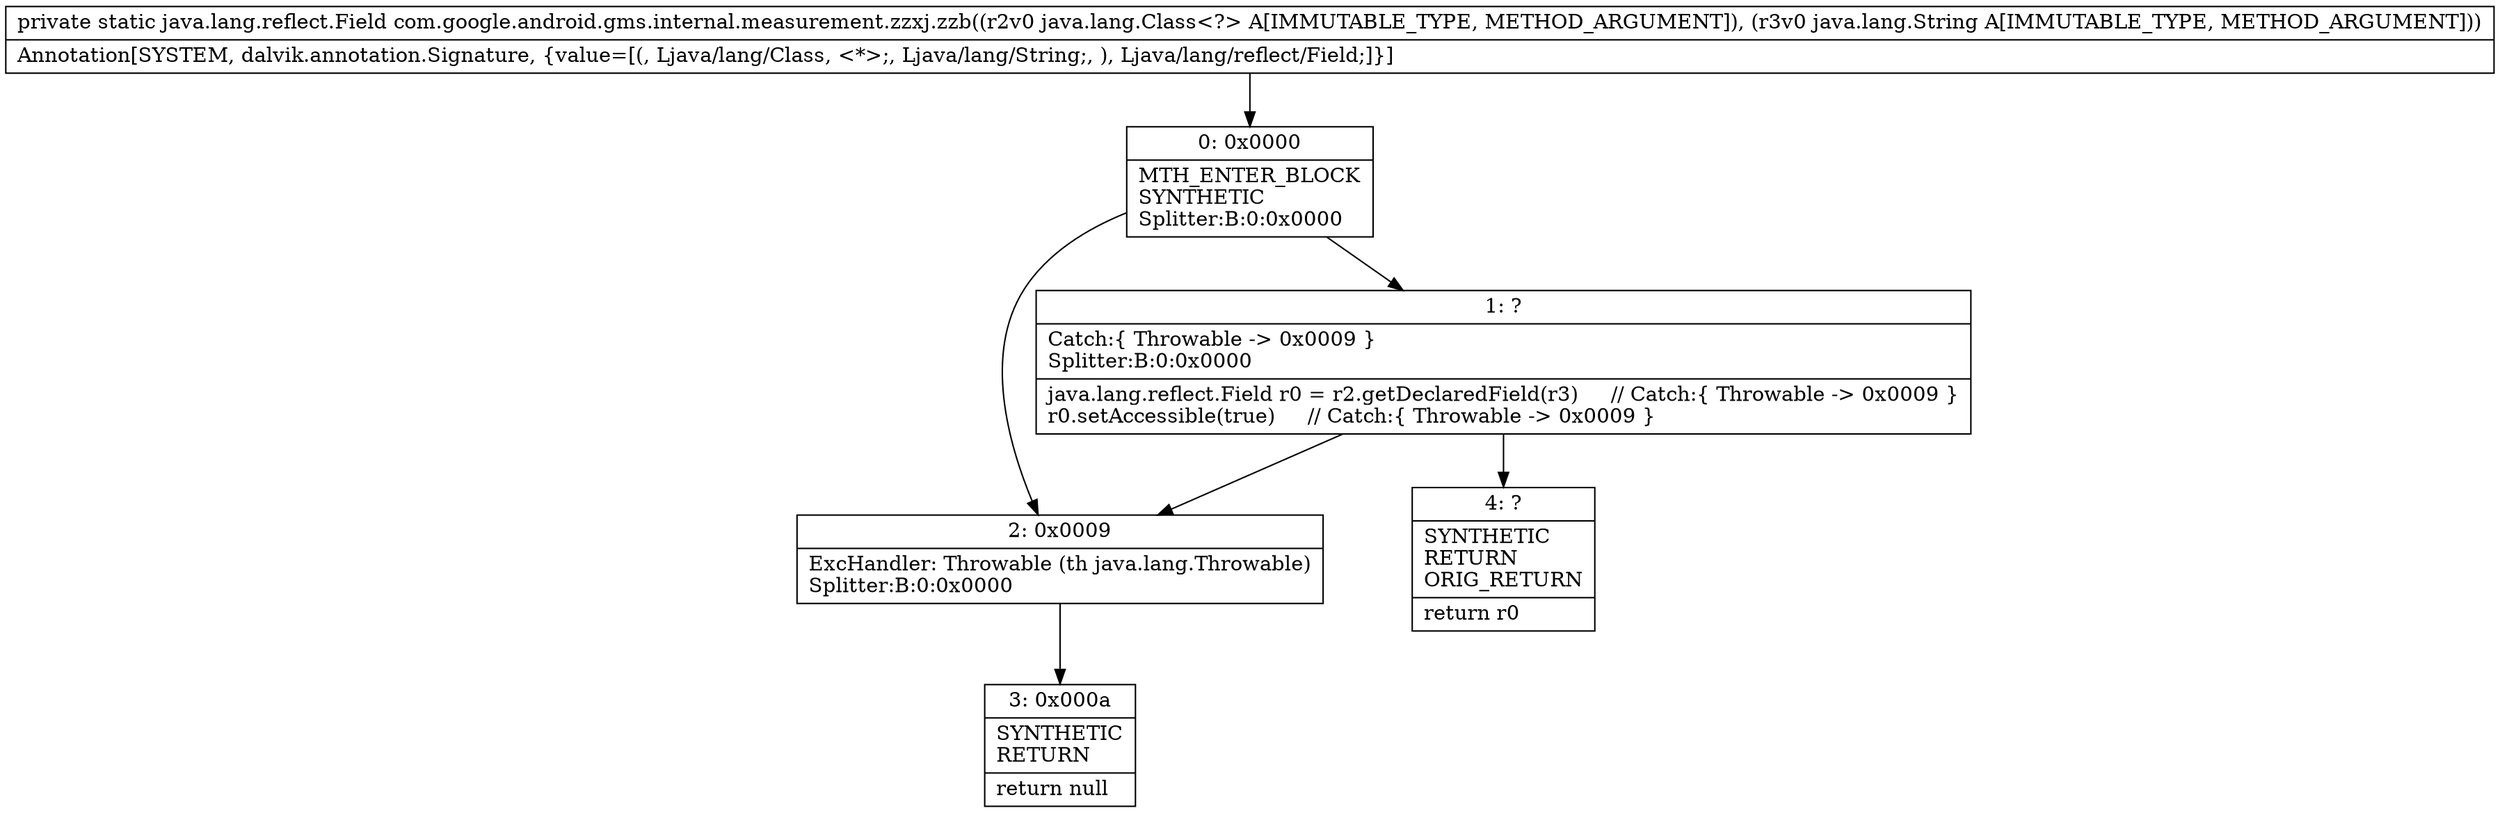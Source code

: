 digraph "CFG forcom.google.android.gms.internal.measurement.zzxj.zzb(Ljava\/lang\/Class;Ljava\/lang\/String;)Ljava\/lang\/reflect\/Field;" {
Node_0 [shape=record,label="{0\:\ 0x0000|MTH_ENTER_BLOCK\lSYNTHETIC\lSplitter:B:0:0x0000\l}"];
Node_1 [shape=record,label="{1\:\ ?|Catch:\{ Throwable \-\> 0x0009 \}\lSplitter:B:0:0x0000\l|java.lang.reflect.Field r0 = r2.getDeclaredField(r3)     \/\/ Catch:\{ Throwable \-\> 0x0009 \}\lr0.setAccessible(true)     \/\/ Catch:\{ Throwable \-\> 0x0009 \}\l}"];
Node_2 [shape=record,label="{2\:\ 0x0009|ExcHandler: Throwable (th java.lang.Throwable)\lSplitter:B:0:0x0000\l}"];
Node_3 [shape=record,label="{3\:\ 0x000a|SYNTHETIC\lRETURN\l|return null\l}"];
Node_4 [shape=record,label="{4\:\ ?|SYNTHETIC\lRETURN\lORIG_RETURN\l|return r0\l}"];
MethodNode[shape=record,label="{private static java.lang.reflect.Field com.google.android.gms.internal.measurement.zzxj.zzb((r2v0 java.lang.Class\<?\> A[IMMUTABLE_TYPE, METHOD_ARGUMENT]), (r3v0 java.lang.String A[IMMUTABLE_TYPE, METHOD_ARGUMENT]))  | Annotation[SYSTEM, dalvik.annotation.Signature, \{value=[(, Ljava\/lang\/Class, \<*\>;, Ljava\/lang\/String;, ), Ljava\/lang\/reflect\/Field;]\}]\l}"];
MethodNode -> Node_0;
Node_0 -> Node_1;
Node_0 -> Node_2;
Node_1 -> Node_2;
Node_1 -> Node_4;
Node_2 -> Node_3;
}

